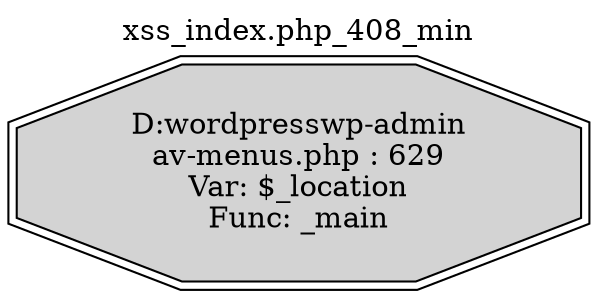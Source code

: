 digraph cfg {
  label="xss_index.php_408_min";
  labelloc=t;
  n1 [shape=doubleoctagon, label="D:\wordpress\wp-admin\nav-menus.php : 629\nVar: $_location\nFunc: _main\n",style=filled];
}
